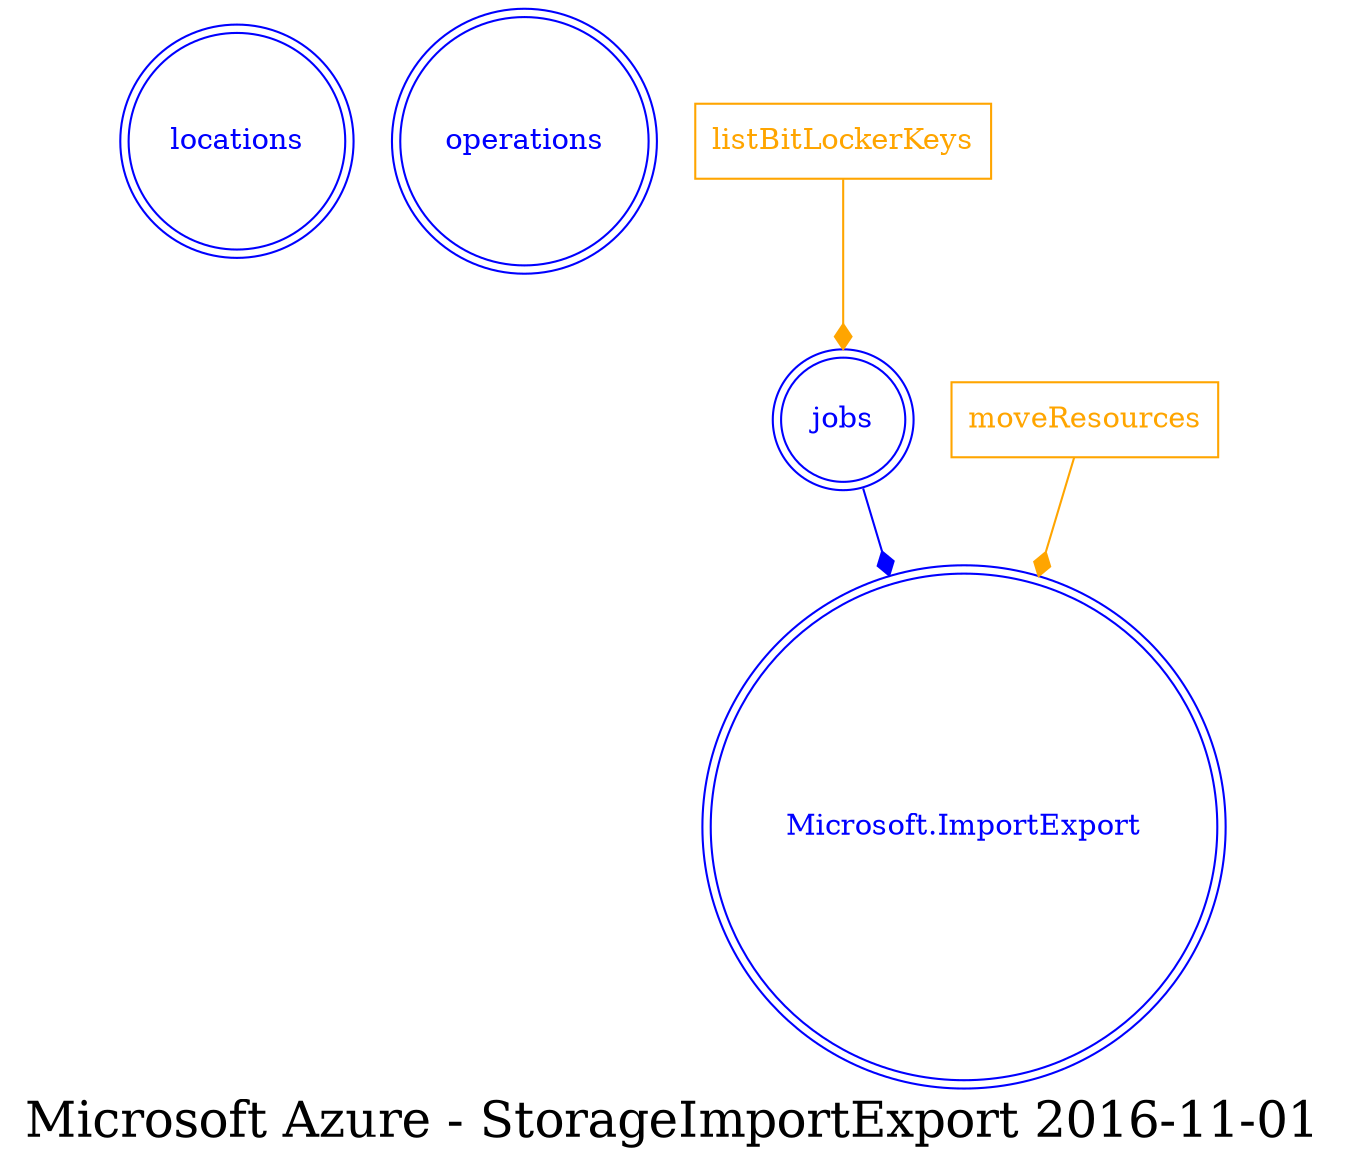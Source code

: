 digraph LexiconGraph {
graph[label="Microsoft Azure - StorageImportExport 2016-11-01", fontsize=24]
splines=true
"locations" [color=blue, fontcolor=blue, shape=doublecircle]
"operations" [color=blue, fontcolor=blue, shape=doublecircle]
"Microsoft.ImportExport" [color=blue, fontcolor=blue, shape=doublecircle]
"jobs" [color=blue, fontcolor=blue, shape=doublecircle]
"jobs" -> "Microsoft.ImportExport" [color=blue, fontcolor=blue, arrowhead=diamond, arrowtail=none]
"listBitLockerKeys" [color=orange, fontcolor=orange, shape=box]
"listBitLockerKeys" -> "jobs" [color=orange, fontcolor=orange, arrowhead=diamond, arrowtail=none]
"moveResources" [color=orange, fontcolor=orange, shape=box]
"moveResources" -> "Microsoft.ImportExport" [color=orange, fontcolor=orange, arrowhead=diamond, arrowtail=none]
}
